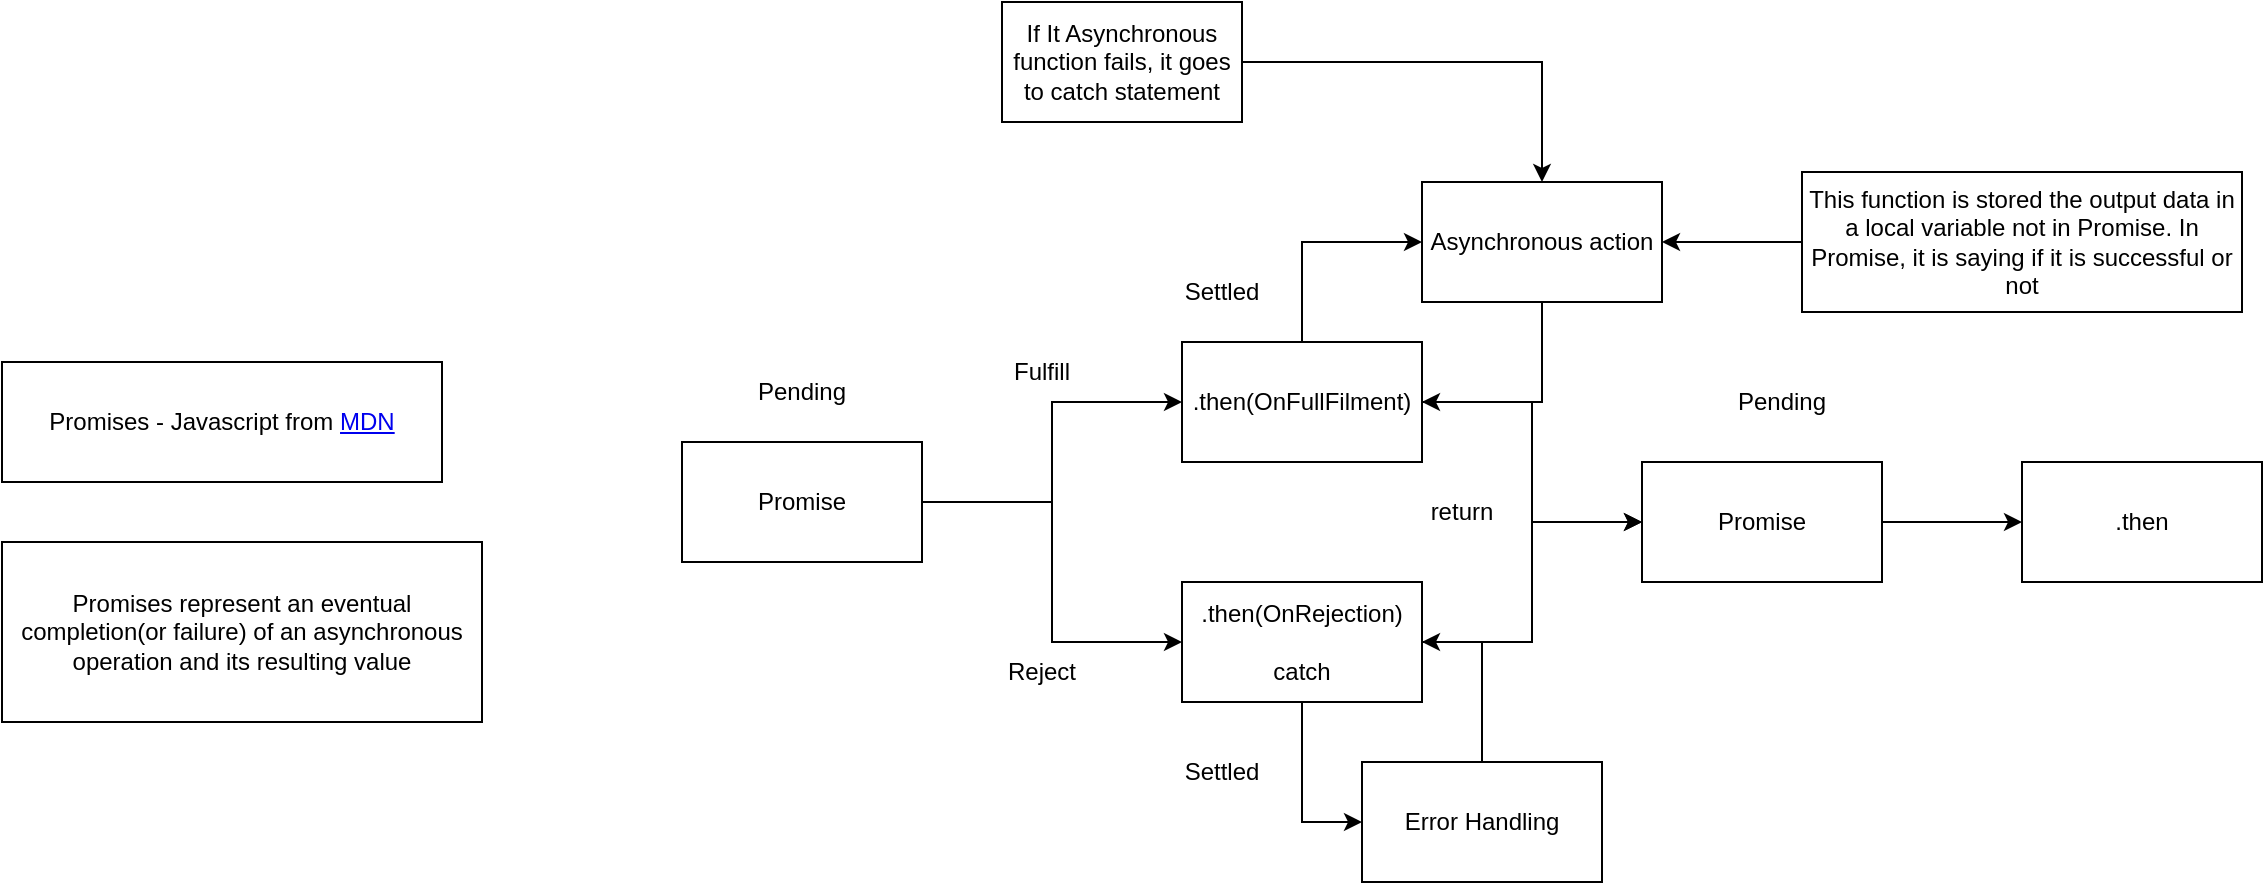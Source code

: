 <mxfile version="24.7.2" type="github">
  <diagram name="Page-1" id="ZCtTJZgCB-62pgYaLrDs">
    <mxGraphModel dx="1149" dy="1730" grid="1" gridSize="10" guides="1" tooltips="1" connect="1" arrows="1" fold="1" page="1" pageScale="1" pageWidth="827" pageHeight="1169" math="0" shadow="0">
      <root>
        <mxCell id="0" />
        <mxCell id="1" parent="0" />
        <mxCell id="sI7mcvTQRgKkUIXhdQUk-1" value="Promises - Javascript from &lt;a href=&quot;https://developer.mozilla.org/en-US/docs/Web/JavaScript/Reference/Global_Objects/Promise&quot;&gt;MDN&lt;/a&gt;" style="rounded=0;whiteSpace=wrap;html=1;" vertex="1" parent="1">
          <mxGeometry x="120" y="90" width="220" height="60" as="geometry" />
        </mxCell>
        <mxCell id="sI7mcvTQRgKkUIXhdQUk-2" value="Promises represent an eventual completion(or failure) of an asynchronous operation and its resulting value" style="rounded=0;whiteSpace=wrap;html=1;" vertex="1" parent="1">
          <mxGeometry x="120" y="180" width="240" height="90" as="geometry" />
        </mxCell>
        <mxCell id="sI7mcvTQRgKkUIXhdQUk-10" style="edgeStyle=orthogonalEdgeStyle;rounded=0;orthogonalLoop=1;jettySize=auto;html=1;entryX=0;entryY=0.5;entryDx=0;entryDy=0;" edge="1" parent="1" source="sI7mcvTQRgKkUIXhdQUk-3" target="sI7mcvTQRgKkUIXhdQUk-5">
          <mxGeometry relative="1" as="geometry" />
        </mxCell>
        <mxCell id="sI7mcvTQRgKkUIXhdQUk-11" style="edgeStyle=orthogonalEdgeStyle;rounded=0;orthogonalLoop=1;jettySize=auto;html=1;entryX=0;entryY=0.5;entryDx=0;entryDy=0;" edge="1" parent="1" source="sI7mcvTQRgKkUIXhdQUk-3" target="sI7mcvTQRgKkUIXhdQUk-4">
          <mxGeometry relative="1" as="geometry" />
        </mxCell>
        <mxCell id="sI7mcvTQRgKkUIXhdQUk-3" value="Promise" style="rounded=0;whiteSpace=wrap;html=1;" vertex="1" parent="1">
          <mxGeometry x="460" y="130" width="120" height="60" as="geometry" />
        </mxCell>
        <mxCell id="sI7mcvTQRgKkUIXhdQUk-12" style="edgeStyle=orthogonalEdgeStyle;rounded=0;orthogonalLoop=1;jettySize=auto;html=1;entryX=0;entryY=0.5;entryDx=0;entryDy=0;" edge="1" parent="1" source="sI7mcvTQRgKkUIXhdQUk-4" target="sI7mcvTQRgKkUIXhdQUk-6">
          <mxGeometry relative="1" as="geometry" />
        </mxCell>
        <mxCell id="sI7mcvTQRgKkUIXhdQUk-14" style="edgeStyle=orthogonalEdgeStyle;rounded=0;orthogonalLoop=1;jettySize=auto;html=1;" edge="1" parent="1" source="sI7mcvTQRgKkUIXhdQUk-4" target="sI7mcvTQRgKkUIXhdQUk-8">
          <mxGeometry relative="1" as="geometry" />
        </mxCell>
        <mxCell id="sI7mcvTQRgKkUIXhdQUk-4" value=".then(OnFullFilment)" style="rounded=0;whiteSpace=wrap;html=1;" vertex="1" parent="1">
          <mxGeometry x="710" y="80" width="120" height="60" as="geometry" />
        </mxCell>
        <mxCell id="sI7mcvTQRgKkUIXhdQUk-15" style="edgeStyle=orthogonalEdgeStyle;rounded=0;orthogonalLoop=1;jettySize=auto;html=1;entryX=0;entryY=0.5;entryDx=0;entryDy=0;" edge="1" parent="1" source="sI7mcvTQRgKkUIXhdQUk-5" target="sI7mcvTQRgKkUIXhdQUk-7">
          <mxGeometry relative="1" as="geometry" />
        </mxCell>
        <mxCell id="sI7mcvTQRgKkUIXhdQUk-18" style="edgeStyle=orthogonalEdgeStyle;rounded=0;orthogonalLoop=1;jettySize=auto;html=1;entryX=0;entryY=0.5;entryDx=0;entryDy=0;" edge="1" parent="1" source="sI7mcvTQRgKkUIXhdQUk-5" target="sI7mcvTQRgKkUIXhdQUk-8">
          <mxGeometry relative="1" as="geometry" />
        </mxCell>
        <mxCell id="sI7mcvTQRgKkUIXhdQUk-5" value=".then(OnRejection)&lt;br&gt;&lt;br&gt;catch" style="rounded=0;whiteSpace=wrap;html=1;" vertex="1" parent="1">
          <mxGeometry x="710" y="200" width="120" height="60" as="geometry" />
        </mxCell>
        <mxCell id="sI7mcvTQRgKkUIXhdQUk-13" style="edgeStyle=orthogonalEdgeStyle;rounded=0;orthogonalLoop=1;jettySize=auto;html=1;entryX=1;entryY=0.5;entryDx=0;entryDy=0;" edge="1" parent="1" source="sI7mcvTQRgKkUIXhdQUk-6" target="sI7mcvTQRgKkUIXhdQUk-4">
          <mxGeometry relative="1" as="geometry" />
        </mxCell>
        <mxCell id="sI7mcvTQRgKkUIXhdQUk-6" value="Asynchronous action" style="rounded=0;whiteSpace=wrap;html=1;" vertex="1" parent="1">
          <mxGeometry x="830" width="120" height="60" as="geometry" />
        </mxCell>
        <mxCell id="sI7mcvTQRgKkUIXhdQUk-16" style="edgeStyle=orthogonalEdgeStyle;rounded=0;orthogonalLoop=1;jettySize=auto;html=1;entryX=1;entryY=0.5;entryDx=0;entryDy=0;" edge="1" parent="1" source="sI7mcvTQRgKkUIXhdQUk-7" target="sI7mcvTQRgKkUIXhdQUk-5">
          <mxGeometry relative="1" as="geometry" />
        </mxCell>
        <mxCell id="sI7mcvTQRgKkUIXhdQUk-7" value="Error Handling" style="rounded=0;whiteSpace=wrap;html=1;" vertex="1" parent="1">
          <mxGeometry x="800" y="290" width="120" height="60" as="geometry" />
        </mxCell>
        <mxCell id="sI7mcvTQRgKkUIXhdQUk-19" style="edgeStyle=orthogonalEdgeStyle;rounded=0;orthogonalLoop=1;jettySize=auto;html=1;entryX=0;entryY=0.5;entryDx=0;entryDy=0;" edge="1" parent="1" source="sI7mcvTQRgKkUIXhdQUk-8" target="sI7mcvTQRgKkUIXhdQUk-9">
          <mxGeometry relative="1" as="geometry" />
        </mxCell>
        <mxCell id="sI7mcvTQRgKkUIXhdQUk-8" value="Promise" style="rounded=0;whiteSpace=wrap;html=1;" vertex="1" parent="1">
          <mxGeometry x="940" y="140" width="120" height="60" as="geometry" />
        </mxCell>
        <mxCell id="sI7mcvTQRgKkUIXhdQUk-9" value=".then" style="rounded=0;whiteSpace=wrap;html=1;" vertex="1" parent="1">
          <mxGeometry x="1130" y="140" width="120" height="60" as="geometry" />
        </mxCell>
        <mxCell id="sI7mcvTQRgKkUIXhdQUk-20" value="Fulfill" style="text;html=1;align=center;verticalAlign=middle;whiteSpace=wrap;rounded=0;" vertex="1" parent="1">
          <mxGeometry x="610" y="80" width="60" height="30" as="geometry" />
        </mxCell>
        <mxCell id="sI7mcvTQRgKkUIXhdQUk-21" value="Reject" style="text;html=1;align=center;verticalAlign=middle;whiteSpace=wrap;rounded=0;" vertex="1" parent="1">
          <mxGeometry x="610" y="230" width="60" height="30" as="geometry" />
        </mxCell>
        <mxCell id="sI7mcvTQRgKkUIXhdQUk-22" value="Pending" style="text;html=1;align=center;verticalAlign=middle;whiteSpace=wrap;rounded=0;" vertex="1" parent="1">
          <mxGeometry x="490" y="90" width="60" height="30" as="geometry" />
        </mxCell>
        <mxCell id="sI7mcvTQRgKkUIXhdQUk-23" value="Settled" style="text;html=1;align=center;verticalAlign=middle;whiteSpace=wrap;rounded=0;" vertex="1" parent="1">
          <mxGeometry x="700" y="40" width="60" height="30" as="geometry" />
        </mxCell>
        <mxCell id="sI7mcvTQRgKkUIXhdQUk-24" value="Settled" style="text;html=1;align=center;verticalAlign=middle;whiteSpace=wrap;rounded=0;" vertex="1" parent="1">
          <mxGeometry x="700" y="280" width="60" height="30" as="geometry" />
        </mxCell>
        <mxCell id="sI7mcvTQRgKkUIXhdQUk-25" value="return" style="text;html=1;align=center;verticalAlign=middle;whiteSpace=wrap;rounded=0;" vertex="1" parent="1">
          <mxGeometry x="820" y="150" width="60" height="30" as="geometry" />
        </mxCell>
        <mxCell id="sI7mcvTQRgKkUIXhdQUk-26" value="Pending" style="text;html=1;align=center;verticalAlign=middle;whiteSpace=wrap;rounded=0;" vertex="1" parent="1">
          <mxGeometry x="980" y="95" width="60" height="30" as="geometry" />
        </mxCell>
        <mxCell id="sI7mcvTQRgKkUIXhdQUk-29" style="edgeStyle=orthogonalEdgeStyle;rounded=0;orthogonalLoop=1;jettySize=auto;html=1;entryX=1;entryY=0.5;entryDx=0;entryDy=0;" edge="1" parent="1" source="sI7mcvTQRgKkUIXhdQUk-27" target="sI7mcvTQRgKkUIXhdQUk-6">
          <mxGeometry relative="1" as="geometry" />
        </mxCell>
        <mxCell id="sI7mcvTQRgKkUIXhdQUk-27" value="This function is stored the output data in a local variable not in Promise. In Promise, it is saying if it is successful or not" style="rounded=0;whiteSpace=wrap;html=1;" vertex="1" parent="1">
          <mxGeometry x="1020" y="-5" width="220" height="70" as="geometry" />
        </mxCell>
        <mxCell id="sI7mcvTQRgKkUIXhdQUk-31" style="edgeStyle=orthogonalEdgeStyle;rounded=0;orthogonalLoop=1;jettySize=auto;html=1;" edge="1" parent="1" source="sI7mcvTQRgKkUIXhdQUk-30" target="sI7mcvTQRgKkUIXhdQUk-6">
          <mxGeometry relative="1" as="geometry" />
        </mxCell>
        <mxCell id="sI7mcvTQRgKkUIXhdQUk-30" value="If It Asynchronous function fails, it goes to catch statement" style="rounded=0;whiteSpace=wrap;html=1;" vertex="1" parent="1">
          <mxGeometry x="620" y="-90" width="120" height="60" as="geometry" />
        </mxCell>
      </root>
    </mxGraphModel>
  </diagram>
</mxfile>
